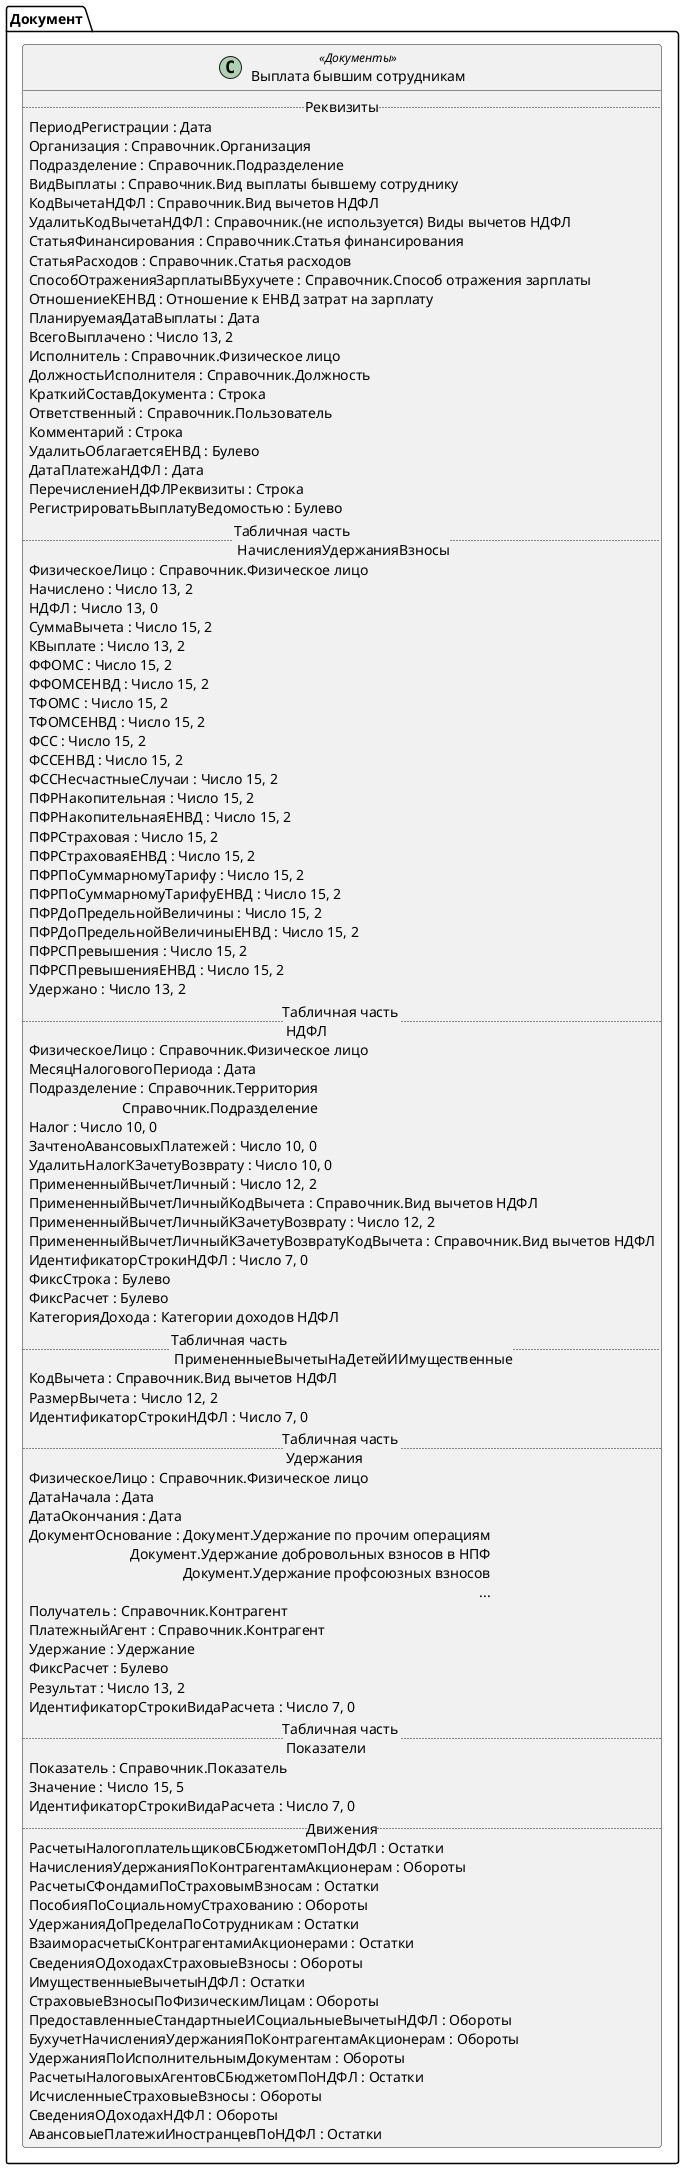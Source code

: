 ﻿@startuml ВыплатаБывшимСотрудникам
'!include templates.wsd
'..\include templates.wsd
class Документ.ВыплатаБывшимСотрудникам as "Выплата бывшим сотрудникам" <<Документы>>
{
..Реквизиты..
ПериодРегистрации : Дата
Организация : Справочник.Организация
Подразделение : Справочник.Подразделение
ВидВыплаты : Справочник.Вид выплаты бывшему сотруднику
КодВычетаНДФЛ : Справочник.Вид вычетов НДФЛ
УдалитьКодВычетаНДФЛ : Справочник.(не используется) Виды вычетов НДФЛ
СтатьяФинансирования : Справочник.Статья финансирования
СтатьяРасходов : Справочник.Статья расходов
СпособОтраженияЗарплатыВБухучете : Справочник.Способ отражения зарплаты
ОтношениеКЕНВД : Отношение к ЕНВД затрат на зарплату
ПланируемаяДатаВыплаты : Дата
ВсегоВыплачено : Число 13, 2
Исполнитель : Справочник.Физическое лицо
ДолжностьИсполнителя : Справочник.Должность
КраткийСоставДокумента : Строка
Ответственный : Справочник.Пользователь
Комментарий : Строка
УдалитьОблагаетсяЕНВД : Булево
ДатаПлатежаНДФЛ : Дата
ПеречислениеНДФЛРеквизиты : Строка
РегистрироватьВыплатуВедомостью : Булево
..Табличная часть \n НачисленияУдержанияВзносы..
ФизическоеЛицо : Справочник.Физическое лицо
Начислено : Число 13, 2
НДФЛ : Число 13, 0
СуммаВычета : Число 15, 2
КВыплате : Число 13, 2
ФФОМС : Число 15, 2
ФФОМСЕНВД : Число 15, 2
ТФОМС : Число 15, 2
ТФОМСЕНВД : Число 15, 2
ФСС : Число 15, 2
ФССЕНВД : Число 15, 2
ФССНесчастныеСлучаи : Число 15, 2
ПФРНакопительная : Число 15, 2
ПФРНакопительнаяЕНВД : Число 15, 2
ПФРСтраховая : Число 15, 2
ПФРСтраховаяЕНВД : Число 15, 2
ПФРПоСуммарномуТарифу : Число 15, 2
ПФРПоСуммарномуТарифуЕНВД : Число 15, 2
ПФРДоПредельнойВеличины : Число 15, 2
ПФРДоПредельнойВеличиныЕНВД : Число 15, 2
ПФРСПревышения : Число 15, 2
ПФРСПревышенияЕНВД : Число 15, 2
Удержано : Число 13, 2
..Табличная часть \n НДФЛ..
ФизическоеЛицо : Справочник.Физическое лицо
МесяцНалоговогоПериода : Дата
Подразделение : Справочник.Территория\rСправочник.Подразделение
Налог : Число 10, 0
ЗачтеноАвансовыхПлатежей : Число 10, 0
УдалитьНалогКЗачетуВозврату : Число 10, 0
ПримененныйВычетЛичный : Число 12, 2
ПримененныйВычетЛичныйКодВычета : Справочник.Вид вычетов НДФЛ
ПримененныйВычетЛичныйКЗачетуВозврату : Число 12, 2
ПримененныйВычетЛичныйКЗачетуВозвратуКодВычета : Справочник.Вид вычетов НДФЛ
ИдентификаторСтрокиНДФЛ : Число 7, 0
ФиксСтрока : Булево
ФиксРасчет : Булево
КатегорияДохода : Категории доходов НДФЛ
..Табличная часть \n ПримененныеВычетыНаДетейИИмущественные..
КодВычета : Справочник.Вид вычетов НДФЛ
РазмерВычета : Число 12, 2
ИдентификаторСтрокиНДФЛ : Число 7, 0
..Табличная часть \n Удержания..
ФизическоеЛицо : Справочник.Физическое лицо
ДатаНачала : Дата
ДатаОкончания : Дата
ДокументОснование : Документ.Удержание по прочим операциям\rДокумент.Удержание добровольных взносов в НПФ\rДокумент.Удержание профсоюзных взносов\r...
Получатель : Справочник.Контрагент
ПлатежныйАгент : Справочник.Контрагент
Удержание : Удержание
ФиксРасчет : Булево
Результат : Число 13, 2
ИдентификаторСтрокиВидаРасчета : Число 7, 0
..Табличная часть \n Показатели..
Показатель : Справочник.Показатель
Значение : Число 15, 5
ИдентификаторСтрокиВидаРасчета : Число 7, 0
..Движения..
РасчетыНалогоплательщиковСБюджетомПоНДФЛ : Остатки
НачисленияУдержанияПоКонтрагентамАкционерам : Обороты
РасчетыСФондамиПоСтраховымВзносам : Остатки
ПособияПоСоциальномуСтрахованию : Обороты
УдержанияДоПределаПоСотрудникам : Остатки
ВзаиморасчетыСКонтрагентамиАкционерами : Остатки
СведенияОДоходахСтраховыеВзносы : Обороты
ИмущественныеВычетыНДФЛ : Остатки
СтраховыеВзносыПоФизическимЛицам : Обороты
ПредоставленныеСтандартныеИСоциальныеВычетыНДФЛ : Обороты
БухучетНачисленияУдержанияПоКонтрагентамАкционерам : Обороты
УдержанияПоИсполнительнымДокументам : Обороты
РасчетыНалоговыхАгентовСБюджетомПоНДФЛ : Остатки
ИсчисленныеСтраховыеВзносы : Обороты
СведенияОДоходахНДФЛ : Обороты
АвансовыеПлатежиИностранцевПоНДФЛ : Остатки
}
@enduml
